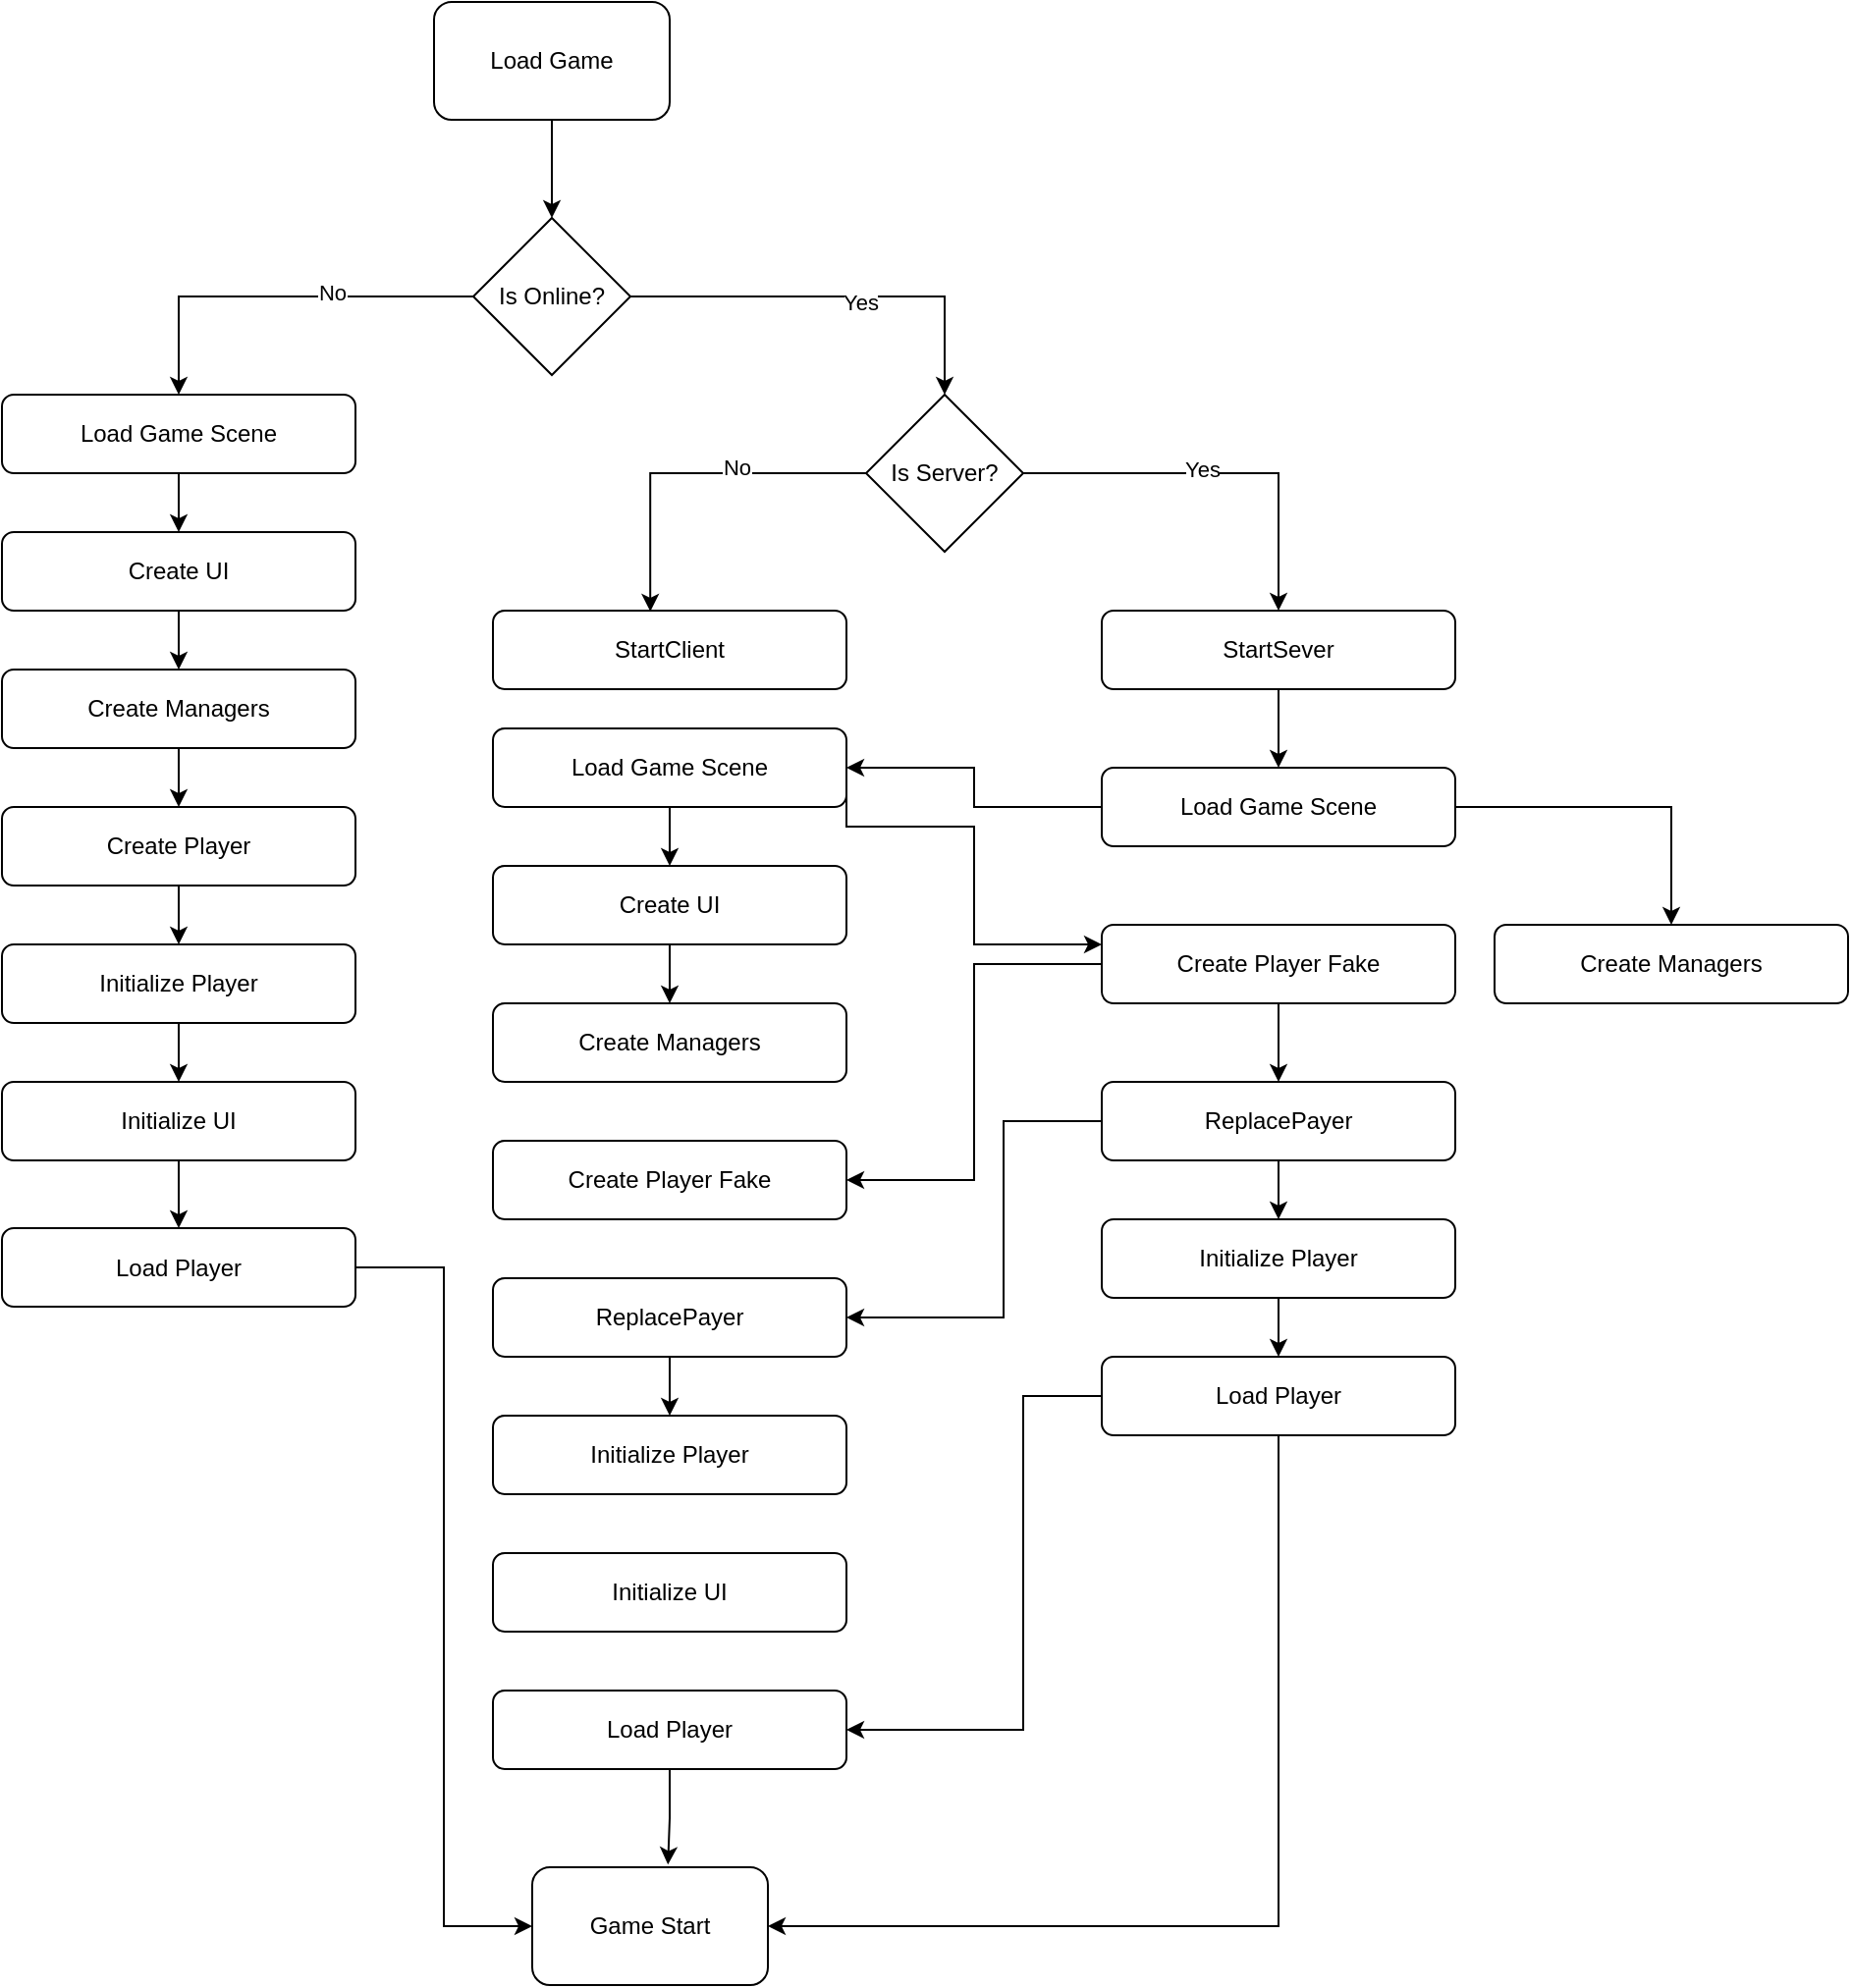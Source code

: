 <mxfile version="20.0.4" type="github">
  <diagram id="1_BmlzmEA8XaAINV2RN7" name="Page-1">
    <mxGraphModel dx="1673" dy="944" grid="1" gridSize="10" guides="1" tooltips="1" connect="1" arrows="1" fold="1" page="1" pageScale="1" pageWidth="1654" pageHeight="2336" math="0" shadow="0">
      <root>
        <mxCell id="0" />
        <mxCell id="1" parent="0" />
        <mxCell id="ppvo_MQGxmZbfmex71Pp-3" style="edgeStyle=orthogonalEdgeStyle;rounded=0;orthogonalLoop=1;jettySize=auto;html=1;entryX=0.5;entryY=0;entryDx=0;entryDy=0;" parent="1" source="ppvo_MQGxmZbfmex71Pp-1" target="ppvo_MQGxmZbfmex71Pp-2" edge="1">
          <mxGeometry relative="1" as="geometry" />
        </mxCell>
        <mxCell id="ppvo_MQGxmZbfmex71Pp-1" value="Load Game" style="rounded=1;whiteSpace=wrap;html=1;" parent="1" vertex="1">
          <mxGeometry x="320" y="60" width="120" height="60" as="geometry" />
        </mxCell>
        <mxCell id="ppvo_MQGxmZbfmex71Pp-7" style="edgeStyle=orthogonalEdgeStyle;rounded=0;orthogonalLoop=1;jettySize=auto;html=1;entryX=0.5;entryY=0;entryDx=0;entryDy=0;" parent="1" source="ppvo_MQGxmZbfmex71Pp-2" target="ppvo_MQGxmZbfmex71Pp-22" edge="1">
          <mxGeometry relative="1" as="geometry">
            <mxPoint x="180" y="280" as="targetPoint" />
          </mxGeometry>
        </mxCell>
        <mxCell id="ppvo_MQGxmZbfmex71Pp-21" value="No" style="edgeLabel;html=1;align=center;verticalAlign=middle;resizable=0;points=[];" parent="ppvo_MQGxmZbfmex71Pp-7" vertex="1" connectable="0">
          <mxGeometry x="-0.282" y="-2" relative="1" as="geometry">
            <mxPoint as="offset" />
          </mxGeometry>
        </mxCell>
        <mxCell id="ppvo_MQGxmZbfmex71Pp-25" style="edgeStyle=orthogonalEdgeStyle;rounded=0;orthogonalLoop=1;jettySize=auto;html=1;entryX=0.5;entryY=0;entryDx=0;entryDy=0;" parent="1" source="ppvo_MQGxmZbfmex71Pp-2" target="ppvo_MQGxmZbfmex71Pp-24" edge="1">
          <mxGeometry relative="1" as="geometry" />
        </mxCell>
        <mxCell id="ppvo_MQGxmZbfmex71Pp-26" value="Yes" style="edgeLabel;html=1;align=center;verticalAlign=middle;resizable=0;points=[];" parent="ppvo_MQGxmZbfmex71Pp-25" vertex="1" connectable="0">
          <mxGeometry x="0.114" y="-3" relative="1" as="geometry">
            <mxPoint as="offset" />
          </mxGeometry>
        </mxCell>
        <mxCell id="ppvo_MQGxmZbfmex71Pp-2" value="Is Online?" style="rhombus;whiteSpace=wrap;html=1;" parent="1" vertex="1">
          <mxGeometry x="340" y="170" width="80" height="80" as="geometry" />
        </mxCell>
        <mxCell id="ppvo_MQGxmZbfmex71Pp-9" style="edgeStyle=orthogonalEdgeStyle;rounded=0;orthogonalLoop=1;jettySize=auto;html=1;" parent="1" source="ppvo_MQGxmZbfmex71Pp-4" target="ppvo_MQGxmZbfmex71Pp-5" edge="1">
          <mxGeometry relative="1" as="geometry" />
        </mxCell>
        <mxCell id="ppvo_MQGxmZbfmex71Pp-4" value="Create UI" style="rounded=1;whiteSpace=wrap;html=1;" parent="1" vertex="1">
          <mxGeometry x="100" y="330" width="180" height="40" as="geometry" />
        </mxCell>
        <mxCell id="ppvo_MQGxmZbfmex71Pp-10" style="edgeStyle=orthogonalEdgeStyle;rounded=0;orthogonalLoop=1;jettySize=auto;html=1;" parent="1" source="ppvo_MQGxmZbfmex71Pp-5" target="ppvo_MQGxmZbfmex71Pp-6" edge="1">
          <mxGeometry relative="1" as="geometry" />
        </mxCell>
        <mxCell id="ppvo_MQGxmZbfmex71Pp-5" value="Create Managers" style="rounded=1;whiteSpace=wrap;html=1;" parent="1" vertex="1">
          <mxGeometry x="100" y="400" width="180" height="40" as="geometry" />
        </mxCell>
        <mxCell id="ppvo_MQGxmZbfmex71Pp-12" style="edgeStyle=orthogonalEdgeStyle;rounded=0;orthogonalLoop=1;jettySize=auto;html=1;" parent="1" source="ppvo_MQGxmZbfmex71Pp-6" target="ppvo_MQGxmZbfmex71Pp-11" edge="1">
          <mxGeometry relative="1" as="geometry" />
        </mxCell>
        <mxCell id="ppvo_MQGxmZbfmex71Pp-6" value="Create Player" style="rounded=1;whiteSpace=wrap;html=1;" parent="1" vertex="1">
          <mxGeometry x="100" y="470" width="180" height="40" as="geometry" />
        </mxCell>
        <mxCell id="ppvo_MQGxmZbfmex71Pp-14" style="edgeStyle=orthogonalEdgeStyle;rounded=0;orthogonalLoop=1;jettySize=auto;html=1;" parent="1" source="ppvo_MQGxmZbfmex71Pp-11" target="ppvo_MQGxmZbfmex71Pp-13" edge="1">
          <mxGeometry relative="1" as="geometry" />
        </mxCell>
        <mxCell id="ppvo_MQGxmZbfmex71Pp-11" value="Initialize Player" style="rounded=1;whiteSpace=wrap;html=1;" parent="1" vertex="1">
          <mxGeometry x="100" y="540" width="180" height="40" as="geometry" />
        </mxCell>
        <mxCell id="ppvo_MQGxmZbfmex71Pp-18" style="edgeStyle=orthogonalEdgeStyle;rounded=0;orthogonalLoop=1;jettySize=auto;html=1;entryX=0.5;entryY=0;entryDx=0;entryDy=0;" parent="1" source="ppvo_MQGxmZbfmex71Pp-13" target="ppvo_MQGxmZbfmex71Pp-17" edge="1">
          <mxGeometry relative="1" as="geometry" />
        </mxCell>
        <mxCell id="ppvo_MQGxmZbfmex71Pp-13" value="Initialize UI" style="rounded=1;whiteSpace=wrap;html=1;" parent="1" vertex="1">
          <mxGeometry x="100" y="610" width="180" height="40" as="geometry" />
        </mxCell>
        <mxCell id="ppvo_MQGxmZbfmex71Pp-15" value="Game Start" style="rounded=1;whiteSpace=wrap;html=1;" parent="1" vertex="1">
          <mxGeometry x="370" y="1010" width="120" height="60" as="geometry" />
        </mxCell>
        <mxCell id="ppvo_MQGxmZbfmex71Pp-19" style="edgeStyle=orthogonalEdgeStyle;rounded=0;orthogonalLoop=1;jettySize=auto;html=1;entryX=0;entryY=0.5;entryDx=0;entryDy=0;" parent="1" source="ppvo_MQGxmZbfmex71Pp-17" target="ppvo_MQGxmZbfmex71Pp-15" edge="1">
          <mxGeometry relative="1" as="geometry" />
        </mxCell>
        <mxCell id="ppvo_MQGxmZbfmex71Pp-17" value="Load Player" style="rounded=1;whiteSpace=wrap;html=1;" parent="1" vertex="1">
          <mxGeometry x="100" y="684.5" width="180" height="40" as="geometry" />
        </mxCell>
        <mxCell id="ppvo_MQGxmZbfmex71Pp-23" style="edgeStyle=orthogonalEdgeStyle;rounded=0;orthogonalLoop=1;jettySize=auto;html=1;" parent="1" source="ppvo_MQGxmZbfmex71Pp-22" target="ppvo_MQGxmZbfmex71Pp-4" edge="1">
          <mxGeometry relative="1" as="geometry" />
        </mxCell>
        <mxCell id="ppvo_MQGxmZbfmex71Pp-22" value="Load Game Scene" style="rounded=1;whiteSpace=wrap;html=1;" parent="1" vertex="1">
          <mxGeometry x="100" y="260" width="180" height="40" as="geometry" />
        </mxCell>
        <mxCell id="ppvo_MQGxmZbfmex71Pp-29" style="edgeStyle=orthogonalEdgeStyle;rounded=0;orthogonalLoop=1;jettySize=auto;html=1;entryX=0.445;entryY=0.011;entryDx=0;entryDy=0;entryPerimeter=0;" parent="1" source="ppvo_MQGxmZbfmex71Pp-24" target="ppvo_MQGxmZbfmex71Pp-27" edge="1">
          <mxGeometry relative="1" as="geometry" />
        </mxCell>
        <mxCell id="ppvo_MQGxmZbfmex71Pp-31" value="No" style="edgeLabel;html=1;align=center;verticalAlign=middle;resizable=0;points=[];" parent="ppvo_MQGxmZbfmex71Pp-29" vertex="1" connectable="0">
          <mxGeometry x="-0.262" y="-3" relative="1" as="geometry">
            <mxPoint as="offset" />
          </mxGeometry>
        </mxCell>
        <mxCell id="ppvo_MQGxmZbfmex71Pp-30" style="edgeStyle=orthogonalEdgeStyle;rounded=0;orthogonalLoop=1;jettySize=auto;html=1;" parent="1" source="ppvo_MQGxmZbfmex71Pp-24" target="ppvo_MQGxmZbfmex71Pp-28" edge="1">
          <mxGeometry relative="1" as="geometry" />
        </mxCell>
        <mxCell id="ppvo_MQGxmZbfmex71Pp-32" value="Yes" style="edgeLabel;html=1;align=center;verticalAlign=middle;resizable=0;points=[];" parent="ppvo_MQGxmZbfmex71Pp-30" vertex="1" connectable="0">
          <mxGeometry x="-0.093" y="2" relative="1" as="geometry">
            <mxPoint as="offset" />
          </mxGeometry>
        </mxCell>
        <mxCell id="ppvo_MQGxmZbfmex71Pp-24" value="Is Server?" style="rhombus;whiteSpace=wrap;html=1;" parent="1" vertex="1">
          <mxGeometry x="540" y="260" width="80" height="80" as="geometry" />
        </mxCell>
        <mxCell id="ppvo_MQGxmZbfmex71Pp-27" value="StartClient" style="rounded=1;whiteSpace=wrap;html=1;" parent="1" vertex="1">
          <mxGeometry x="350" y="370" width="180" height="40" as="geometry" />
        </mxCell>
        <mxCell id="ppvo_MQGxmZbfmex71Pp-34" style="edgeStyle=orthogonalEdgeStyle;rounded=0;orthogonalLoop=1;jettySize=auto;html=1;" parent="1" source="ppvo_MQGxmZbfmex71Pp-28" target="ppvo_MQGxmZbfmex71Pp-33" edge="1">
          <mxGeometry relative="1" as="geometry" />
        </mxCell>
        <mxCell id="ppvo_MQGxmZbfmex71Pp-28" value="StartSever" style="rounded=1;whiteSpace=wrap;html=1;" parent="1" vertex="1">
          <mxGeometry x="660" y="370" width="180" height="40" as="geometry" />
        </mxCell>
        <mxCell id="ppvo_MQGxmZbfmex71Pp-36" style="edgeStyle=orthogonalEdgeStyle;rounded=0;orthogonalLoop=1;jettySize=auto;html=1;entryX=0.5;entryY=0;entryDx=0;entryDy=0;" parent="1" source="ppvo_MQGxmZbfmex71Pp-33" target="ppvo_MQGxmZbfmex71Pp-43" edge="1">
          <mxGeometry relative="1" as="geometry">
            <mxPoint x="750" y="530" as="targetPoint" />
          </mxGeometry>
        </mxCell>
        <mxCell id="ppvo_MQGxmZbfmex71Pp-51" style="edgeStyle=orthogonalEdgeStyle;rounded=0;orthogonalLoop=1;jettySize=auto;html=1;entryX=1;entryY=0.5;entryDx=0;entryDy=0;" parent="1" source="ppvo_MQGxmZbfmex71Pp-33" target="ppvo_MQGxmZbfmex71Pp-39" edge="1">
          <mxGeometry relative="1" as="geometry" />
        </mxCell>
        <mxCell id="ppvo_MQGxmZbfmex71Pp-33" value="Load Game Scene" style="rounded=1;whiteSpace=wrap;html=1;" parent="1" vertex="1">
          <mxGeometry x="660" y="450" width="180" height="40" as="geometry" />
        </mxCell>
        <mxCell id="ppvo_MQGxmZbfmex71Pp-42" style="edgeStyle=orthogonalEdgeStyle;rounded=0;orthogonalLoop=1;jettySize=auto;html=1;entryX=0.5;entryY=0;entryDx=0;entryDy=0;" parent="1" source="ppvo_MQGxmZbfmex71Pp-37" target="ppvo_MQGxmZbfmex71Pp-38" edge="1">
          <mxGeometry relative="1" as="geometry" />
        </mxCell>
        <mxCell id="ppvo_MQGxmZbfmex71Pp-37" value="Create UI" style="rounded=1;whiteSpace=wrap;html=1;" parent="1" vertex="1">
          <mxGeometry x="350" y="500" width="180" height="40" as="geometry" />
        </mxCell>
        <mxCell id="ppvo_MQGxmZbfmex71Pp-38" value="Create Managers" style="rounded=1;whiteSpace=wrap;html=1;" parent="1" vertex="1">
          <mxGeometry x="350" y="570" width="180" height="40" as="geometry" />
        </mxCell>
        <mxCell id="ppvo_MQGxmZbfmex71Pp-41" style="edgeStyle=orthogonalEdgeStyle;rounded=0;orthogonalLoop=1;jettySize=auto;html=1;" parent="1" source="ppvo_MQGxmZbfmex71Pp-39" target="ppvo_MQGxmZbfmex71Pp-37" edge="1">
          <mxGeometry relative="1" as="geometry" />
        </mxCell>
        <mxCell id="ppvo_MQGxmZbfmex71Pp-50" style="edgeStyle=orthogonalEdgeStyle;rounded=0;orthogonalLoop=1;jettySize=auto;html=1;entryX=0;entryY=0.25;entryDx=0;entryDy=0;exitX=1;exitY=0.5;exitDx=0;exitDy=0;" parent="1" source="ppvo_MQGxmZbfmex71Pp-39" target="ppvo_MQGxmZbfmex71Pp-45" edge="1">
          <mxGeometry relative="1" as="geometry">
            <Array as="points">
              <mxPoint x="530" y="480" />
              <mxPoint x="595" y="480" />
              <mxPoint x="595" y="540" />
            </Array>
          </mxGeometry>
        </mxCell>
        <mxCell id="ppvo_MQGxmZbfmex71Pp-39" value="Load Game Scene" style="rounded=1;whiteSpace=wrap;html=1;" parent="1" vertex="1">
          <mxGeometry x="350" y="430" width="180" height="40" as="geometry" />
        </mxCell>
        <mxCell id="ppvo_MQGxmZbfmex71Pp-43" value="Create Managers" style="rounded=1;whiteSpace=wrap;html=1;" parent="1" vertex="1">
          <mxGeometry x="860" y="530" width="180" height="40" as="geometry" />
        </mxCell>
        <mxCell id="ppvo_MQGxmZbfmex71Pp-48" style="edgeStyle=orthogonalEdgeStyle;rounded=0;orthogonalLoop=1;jettySize=auto;html=1;entryX=1;entryY=0.5;entryDx=0;entryDy=0;" parent="1" source="ppvo_MQGxmZbfmex71Pp-45" target="ppvo_MQGxmZbfmex71Pp-47" edge="1">
          <mxGeometry relative="1" as="geometry" />
        </mxCell>
        <mxCell id="ppvo_MQGxmZbfmex71Pp-53" style="edgeStyle=orthogonalEdgeStyle;rounded=0;orthogonalLoop=1;jettySize=auto;html=1;" parent="1" source="ppvo_MQGxmZbfmex71Pp-45" target="ppvo_MQGxmZbfmex71Pp-52" edge="1">
          <mxGeometry relative="1" as="geometry" />
        </mxCell>
        <mxCell id="ppvo_MQGxmZbfmex71Pp-45" value="Create Player Fake" style="rounded=1;whiteSpace=wrap;html=1;" parent="1" vertex="1">
          <mxGeometry x="660" y="530" width="180" height="40" as="geometry" />
        </mxCell>
        <mxCell id="ppvo_MQGxmZbfmex71Pp-47" value="Create Player Fake" style="rounded=1;whiteSpace=wrap;html=1;" parent="1" vertex="1">
          <mxGeometry x="350" y="640" width="180" height="40" as="geometry" />
        </mxCell>
        <mxCell id="ppvo_MQGxmZbfmex71Pp-55" style="edgeStyle=orthogonalEdgeStyle;rounded=0;orthogonalLoop=1;jettySize=auto;html=1;entryX=1;entryY=0.5;entryDx=0;entryDy=0;" parent="1" source="ppvo_MQGxmZbfmex71Pp-52" target="ppvo_MQGxmZbfmex71Pp-54" edge="1">
          <mxGeometry relative="1" as="geometry">
            <Array as="points">
              <mxPoint x="610" y="630" />
              <mxPoint x="610" y="730" />
            </Array>
          </mxGeometry>
        </mxCell>
        <mxCell id="1mu3rg4Kh01-R_uzefGw-7" style="edgeStyle=orthogonalEdgeStyle;rounded=0;orthogonalLoop=1;jettySize=auto;html=1;entryX=0.5;entryY=0;entryDx=0;entryDy=0;" parent="1" source="ppvo_MQGxmZbfmex71Pp-52" target="1mu3rg4Kh01-R_uzefGw-6" edge="1">
          <mxGeometry relative="1" as="geometry" />
        </mxCell>
        <mxCell id="ppvo_MQGxmZbfmex71Pp-52" value="ReplacePayer" style="rounded=1;whiteSpace=wrap;html=1;" parent="1" vertex="1">
          <mxGeometry x="660" y="610" width="180" height="40" as="geometry" />
        </mxCell>
        <mxCell id="1mu3rg4Kh01-R_uzefGw-3" style="edgeStyle=orthogonalEdgeStyle;rounded=0;orthogonalLoop=1;jettySize=auto;html=1;entryX=0.5;entryY=0;entryDx=0;entryDy=0;" parent="1" source="ppvo_MQGxmZbfmex71Pp-54" target="1mu3rg4Kh01-R_uzefGw-1" edge="1">
          <mxGeometry relative="1" as="geometry" />
        </mxCell>
        <mxCell id="ppvo_MQGxmZbfmex71Pp-54" value="ReplacePayer" style="rounded=1;whiteSpace=wrap;html=1;" parent="1" vertex="1">
          <mxGeometry x="350" y="710" width="180" height="40" as="geometry" />
        </mxCell>
        <mxCell id="ppvo_MQGxmZbfmex71Pp-56" value="Initialize UI" style="rounded=1;whiteSpace=wrap;html=1;" parent="1" vertex="1">
          <mxGeometry x="350" y="850" width="180" height="40" as="geometry" />
        </mxCell>
        <mxCell id="ppvo_MQGxmZbfmex71Pp-61" style="edgeStyle=orthogonalEdgeStyle;rounded=0;orthogonalLoop=1;jettySize=auto;html=1;entryX=1;entryY=0.5;entryDx=0;entryDy=0;" parent="1" source="ppvo_MQGxmZbfmex71Pp-58" target="ppvo_MQGxmZbfmex71Pp-60" edge="1">
          <mxGeometry relative="1" as="geometry">
            <Array as="points">
              <mxPoint x="620" y="770" />
              <mxPoint x="620" y="940" />
            </Array>
          </mxGeometry>
        </mxCell>
        <mxCell id="ppvo_MQGxmZbfmex71Pp-63" style="edgeStyle=orthogonalEdgeStyle;rounded=0;orthogonalLoop=1;jettySize=auto;html=1;entryX=1;entryY=0.5;entryDx=0;entryDy=0;" parent="1" source="ppvo_MQGxmZbfmex71Pp-58" target="ppvo_MQGxmZbfmex71Pp-15" edge="1">
          <mxGeometry relative="1" as="geometry">
            <Array as="points">
              <mxPoint x="750" y="1040" />
            </Array>
          </mxGeometry>
        </mxCell>
        <mxCell id="ppvo_MQGxmZbfmex71Pp-58" value="Load Player" style="rounded=1;whiteSpace=wrap;html=1;" parent="1" vertex="1">
          <mxGeometry x="660" y="750" width="180" height="40" as="geometry" />
        </mxCell>
        <mxCell id="1mu3rg4Kh01-R_uzefGw-9" style="edgeStyle=orthogonalEdgeStyle;rounded=0;orthogonalLoop=1;jettySize=auto;html=1;entryX=0.576;entryY=-0.022;entryDx=0;entryDy=0;entryPerimeter=0;" parent="1" source="ppvo_MQGxmZbfmex71Pp-60" target="ppvo_MQGxmZbfmex71Pp-15" edge="1">
          <mxGeometry relative="1" as="geometry" />
        </mxCell>
        <mxCell id="ppvo_MQGxmZbfmex71Pp-60" value="Load Player" style="rounded=1;whiteSpace=wrap;html=1;" parent="1" vertex="1">
          <mxGeometry x="350" y="920" width="180" height="40" as="geometry" />
        </mxCell>
        <mxCell id="1mu3rg4Kh01-R_uzefGw-1" value="Initialize Player" style="rounded=1;whiteSpace=wrap;html=1;" parent="1" vertex="1">
          <mxGeometry x="350" y="780" width="180" height="40" as="geometry" />
        </mxCell>
        <mxCell id="1mu3rg4Kh01-R_uzefGw-8" style="edgeStyle=orthogonalEdgeStyle;rounded=0;orthogonalLoop=1;jettySize=auto;html=1;" parent="1" source="1mu3rg4Kh01-R_uzefGw-6" target="ppvo_MQGxmZbfmex71Pp-58" edge="1">
          <mxGeometry relative="1" as="geometry" />
        </mxCell>
        <mxCell id="1mu3rg4Kh01-R_uzefGw-6" value="Initialize Player" style="rounded=1;whiteSpace=wrap;html=1;" parent="1" vertex="1">
          <mxGeometry x="660" y="680" width="180" height="40" as="geometry" />
        </mxCell>
      </root>
    </mxGraphModel>
  </diagram>
</mxfile>
